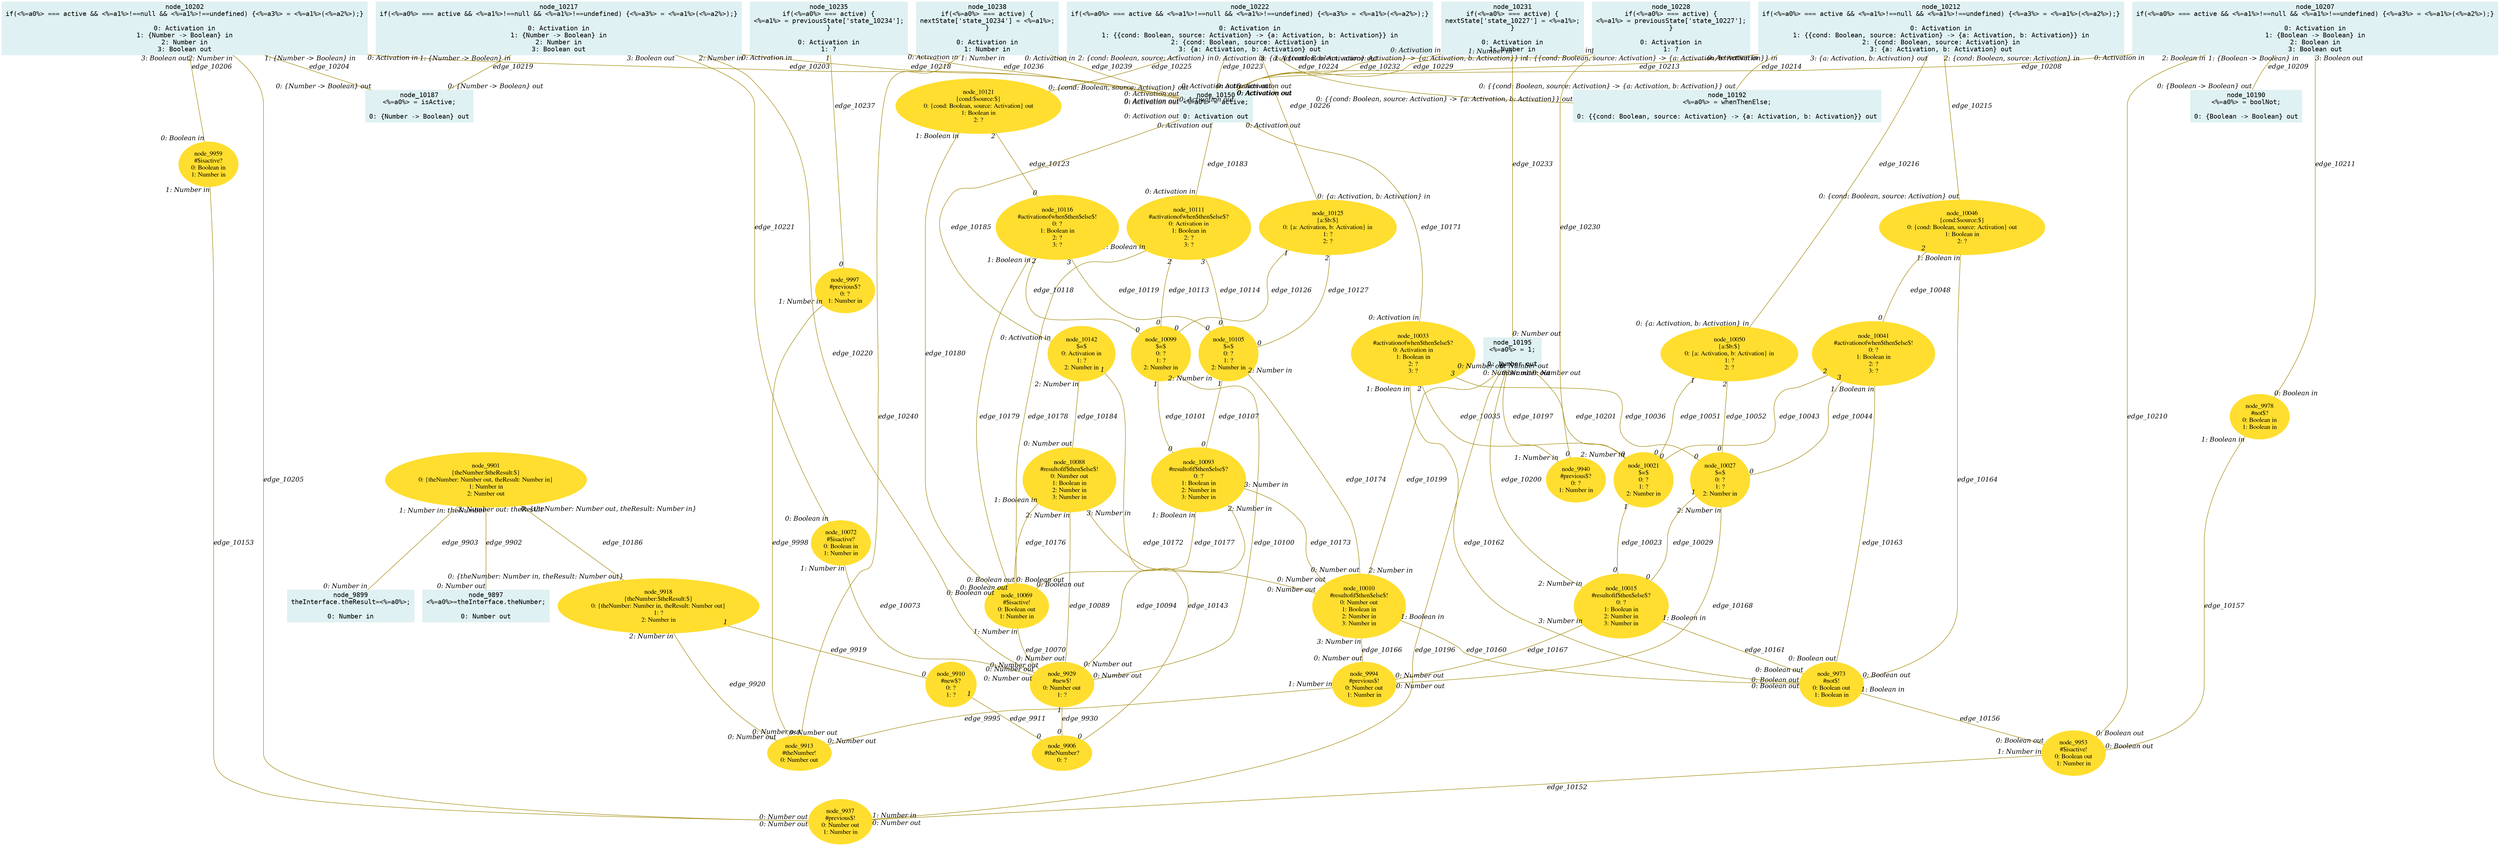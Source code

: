 digraph g{node_9897 [shape="box", style="filled", color="#dff1f2", fontname="Courier", label="node_9897
<%=a0%>=theInterface.theNumber;

0: Number out" ]
node_9899 [shape="box", style="filled", color="#dff1f2", fontname="Courier", label="node_9899
theInterface.theResult=<%=a0%>;

0: Number in" ]
node_9901 [shape="ellipse", style="filled", color="#ffde2f", fontname="Times", label="node_9901
{theNumber:$theResult:$}
0: {theNumber: Number out, theResult: Number in}
1: Number in
2: Number out" ]
node_9906 [shape="ellipse", style="filled", color="#ffde2f", fontname="Times", label="node_9906
#theNumber?
0: ?" ]
node_9910 [shape="ellipse", style="filled", color="#ffde2f", fontname="Times", label="node_9910
#new$?
0: ?
1: ?" ]
node_9913 [shape="ellipse", style="filled", color="#ffde2f", fontname="Times", label="node_9913
#theNumber!
0: Number out" ]
node_9918 [shape="ellipse", style="filled", color="#ffde2f", fontname="Times", label="node_9918
{theNumber:$theResult:$}
0: {theNumber: Number in, theResult: Number out}
1: ?
2: Number in" ]
node_9929 [shape="ellipse", style="filled", color="#ffde2f", fontname="Times", label="node_9929
#new$!
0: Number out
1: ?" ]
node_9937 [shape="ellipse", style="filled", color="#ffde2f", fontname="Times", label="node_9937
#previous$!
0: Number out
1: Number in" ]
node_9940 [shape="ellipse", style="filled", color="#ffde2f", fontname="Times", label="node_9940
#previous$?
0: ?
1: Number in" ]
node_9953 [shape="ellipse", style="filled", color="#ffde2f", fontname="Times", label="node_9953
#$isactive!
0: Boolean out
1: Number in" ]
node_9959 [shape="ellipse", style="filled", color="#ffde2f", fontname="Times", label="node_9959
#$isactive?
0: Boolean in
1: Number in" ]
node_9973 [shape="ellipse", style="filled", color="#ffde2f", fontname="Times", label="node_9973
#not$!
0: Boolean out
1: Boolean in" ]
node_9978 [shape="ellipse", style="filled", color="#ffde2f", fontname="Times", label="node_9978
#not$?
0: Boolean in
1: Boolean in" ]
node_9994 [shape="ellipse", style="filled", color="#ffde2f", fontname="Times", label="node_9994
#previous$!
0: Number out
1: Number in" ]
node_9997 [shape="ellipse", style="filled", color="#ffde2f", fontname="Times", label="node_9997
#previous$?
0: ?
1: Number in" ]
node_10010 [shape="ellipse", style="filled", color="#ffde2f", fontname="Times", label="node_10010
#resultofif$then$else$!
0: Number out
1: Boolean in
2: Number in
3: Number in" ]
node_10015 [shape="ellipse", style="filled", color="#ffde2f", fontname="Times", label="node_10015
#resultofif$then$else$?
0: ?
1: Boolean in
2: Number in
3: Number in" ]
node_10021 [shape="ellipse", style="filled", color="#ffde2f", fontname="Times", label="node_10021
$=$
0: ?
1: ?
2: Number in" ]
node_10027 [shape="ellipse", style="filled", color="#ffde2f", fontname="Times", label="node_10027
$=$
0: ?
1: ?
2: Number in" ]
node_10033 [shape="ellipse", style="filled", color="#ffde2f", fontname="Times", label="node_10033
#activationofwhen$then$else$?
0: Activation in
1: Boolean in
2: ?
3: ?" ]
node_10041 [shape="ellipse", style="filled", color="#ffde2f", fontname="Times", label="node_10041
#activationofwhen$then$else$!
0: ?
1: Boolean in
2: ?
3: ?" ]
node_10046 [shape="ellipse", style="filled", color="#ffde2f", fontname="Times", label="node_10046
{cond:$source:$}
0: {cond: Boolean, source: Activation} out
1: Boolean in
2: ?" ]
node_10050 [shape="ellipse", style="filled", color="#ffde2f", fontname="Times", label="node_10050
{a:$b:$}
0: {a: Activation, b: Activation} in
1: ?
2: ?" ]
node_10069 [shape="ellipse", style="filled", color="#ffde2f", fontname="Times", label="node_10069
#$isactive!
0: Boolean out
1: Number in" ]
node_10072 [shape="ellipse", style="filled", color="#ffde2f", fontname="Times", label="node_10072
#$isactive?
0: Boolean in
1: Number in" ]
node_10088 [shape="ellipse", style="filled", color="#ffde2f", fontname="Times", label="node_10088
#resultofif$then$else$!
0: Number out
1: Boolean in
2: Number in
3: Number in" ]
node_10093 [shape="ellipse", style="filled", color="#ffde2f", fontname="Times", label="node_10093
#resultofif$then$else$?
0: ?
1: Boolean in
2: Number in
3: Number in" ]
node_10099 [shape="ellipse", style="filled", color="#ffde2f", fontname="Times", label="node_10099
$=$
0: ?
1: ?
2: Number in" ]
node_10105 [shape="ellipse", style="filled", color="#ffde2f", fontname="Times", label="node_10105
$=$
0: ?
1: ?
2: Number in" ]
node_10111 [shape="ellipse", style="filled", color="#ffde2f", fontname="Times", label="node_10111
#activationofwhen$then$else$?
0: Activation in
1: Boolean in
2: ?
3: ?" ]
node_10116 [shape="ellipse", style="filled", color="#ffde2f", fontname="Times", label="node_10116
#activationofwhen$then$else$!
0: ?
1: Boolean in
2: ?
3: ?" ]
node_10121 [shape="ellipse", style="filled", color="#ffde2f", fontname="Times", label="node_10121
{cond:$source:$}
0: {cond: Boolean, source: Activation} out
1: Boolean in
2: ?" ]
node_10125 [shape="ellipse", style="filled", color="#ffde2f", fontname="Times", label="node_10125
{a:$b:$}
0: {a: Activation, b: Activation} in
1: ?
2: ?" ]
node_10142 [shape="ellipse", style="filled", color="#ffde2f", fontname="Times", label="node_10142
$=$
0: Activation in
1: ?
2: Number in" ]
node_10150 [shape="box", style="filled", color="#dff1f2", fontname="Courier", label="node_10150
<%=a0%> = active;

0: Activation out" ]
node_10187 [shape="box", style="filled", color="#dff1f2", fontname="Courier", label="node_10187
<%=a0%> = isActive;

0: {Number -> Boolean} out" ]
node_10190 [shape="box", style="filled", color="#dff1f2", fontname="Courier", label="node_10190
<%=a0%> = boolNot;

0: {Boolean -> Boolean} out" ]
node_10192 [shape="box", style="filled", color="#dff1f2", fontname="Courier", label="node_10192
<%=a0%> = whenThenElse;

0: {{cond: Boolean, source: Activation} -> {a: Activation, b: Activation}} out" ]
node_10195 [shape="box", style="filled", color="#dff1f2", fontname="Courier", label="node_10195
<%=a0%> = 1;

0: Number out" ]
node_10202 [shape="box", style="filled", color="#dff1f2", fontname="Courier", label="node_10202
if(<%=a0%> === active && <%=a1%>!==null && <%=a1%>!==undefined) {<%=a3%> = <%=a1%>(<%=a2%>);}

0: Activation in
1: {Number -> Boolean} in
2: Number in
3: Boolean out" ]
node_10207 [shape="box", style="filled", color="#dff1f2", fontname="Courier", label="node_10207
if(<%=a0%> === active && <%=a1%>!==null && <%=a1%>!==undefined) {<%=a3%> = <%=a1%>(<%=a2%>);}

0: Activation in
1: {Boolean -> Boolean} in
2: Boolean in
3: Boolean out" ]
node_10212 [shape="box", style="filled", color="#dff1f2", fontname="Courier", label="node_10212
if(<%=a0%> === active && <%=a1%>!==null && <%=a1%>!==undefined) {<%=a3%> = <%=a1%>(<%=a2%>);}

0: Activation in
1: {{cond: Boolean, source: Activation} -> {a: Activation, b: Activation}} in
2: {cond: Boolean, source: Activation} in
3: {a: Activation, b: Activation} out" ]
node_10217 [shape="box", style="filled", color="#dff1f2", fontname="Courier", label="node_10217
if(<%=a0%> === active && <%=a1%>!==null && <%=a1%>!==undefined) {<%=a3%> = <%=a1%>(<%=a2%>);}

0: Activation in
1: {Number -> Boolean} in
2: Number in
3: Boolean out" ]
node_10222 [shape="box", style="filled", color="#dff1f2", fontname="Courier", label="node_10222
if(<%=a0%> === active && <%=a1%>!==null && <%=a1%>!==undefined) {<%=a3%> = <%=a1%>(<%=a2%>);}

0: Activation in
1: {{cond: Boolean, source: Activation} -> {a: Activation, b: Activation}} in
2: {cond: Boolean, source: Activation} in
3: {a: Activation, b: Activation} out" ]
node_10228 [shape="box", style="filled", color="#dff1f2", fontname="Courier", label="node_10228
if(<%=a0%> === active) {
<%=a1%> = previousState['state_10227'];
}

0: Activation in
1: ?" ]
node_10231 [shape="box", style="filled", color="#dff1f2", fontname="Courier", label="node_10231
if(<%=a0%> === active) {
nextState['state_10227'] = <%=a1%>;
}

0: Activation in
1: Number in" ]
node_10235 [shape="box", style="filled", color="#dff1f2", fontname="Courier", label="node_10235
if(<%=a0%> === active) {
<%=a1%> = previousState['state_10234'];
}

0: Activation in
1: ?" ]
node_10238 [shape="box", style="filled", color="#dff1f2", fontname="Courier", label="node_10238
if(<%=a0%> === active) {
nextState['state_10234'] = <%=a1%>;
}

0: Activation in
1: Number in" ]
node_9901 -> node_9897 [dir=none, arrowHead=none, fontname="Times-Italic", arrowsize=1, color="#9d8400", label="edge_9902",  headlabel="0: Number out", taillabel="1: Number in: theNumber" ]
node_9901 -> node_9899 [dir=none, arrowHead=none, fontname="Times-Italic", arrowsize=1, color="#9d8400", label="edge_9903",  headlabel="0: Number in", taillabel="2: Number out: theResult" ]
node_9910 -> node_9906 [dir=none, arrowHead=none, fontname="Times-Italic", arrowsize=1, color="#9d8400", label="edge_9911",  headlabel="0", taillabel="1" ]
node_9918 -> node_9910 [dir=none, arrowHead=none, fontname="Times-Italic", arrowsize=1, color="#9d8400", label="edge_9919",  headlabel="0", taillabel="1" ]
node_9918 -> node_9913 [dir=none, arrowHead=none, fontname="Times-Italic", arrowsize=1, color="#9d8400", label="edge_9920",  headlabel="0: Number out", taillabel="2: Number in" ]
node_9929 -> node_9906 [dir=none, arrowHead=none, fontname="Times-Italic", arrowsize=1, color="#9d8400", label="edge_9930",  headlabel="0", taillabel="1" ]
node_9994 -> node_9913 [dir=none, arrowHead=none, fontname="Times-Italic", arrowsize=1, color="#9d8400", label="edge_9995",  headlabel="0: Number out", taillabel="1: Number in" ]
node_9997 -> node_9913 [dir=none, arrowHead=none, fontname="Times-Italic", arrowsize=1, color="#9d8400", label="edge_9998",  headlabel="0: Number out", taillabel="1: Number in" ]
node_10021 -> node_10015 [dir=none, arrowHead=none, fontname="Times-Italic", arrowsize=1, color="#9d8400", label="edge_10023",  headlabel="0", taillabel="1" ]
node_10027 -> node_10015 [dir=none, arrowHead=none, fontname="Times-Italic", arrowsize=1, color="#9d8400", label="edge_10029",  headlabel="0", taillabel="1" ]
node_10033 -> node_10021 [dir=none, arrowHead=none, fontname="Times-Italic", arrowsize=1, color="#9d8400", label="edge_10035",  headlabel="0", taillabel="2" ]
node_10033 -> node_10027 [dir=none, arrowHead=none, fontname="Times-Italic", arrowsize=1, color="#9d8400", label="edge_10036",  headlabel="0", taillabel="3" ]
node_10041 -> node_10021 [dir=none, arrowHead=none, fontname="Times-Italic", arrowsize=1, color="#9d8400", label="edge_10043",  headlabel="0", taillabel="2" ]
node_10041 -> node_10027 [dir=none, arrowHead=none, fontname="Times-Italic", arrowsize=1, color="#9d8400", label="edge_10044",  headlabel="0", taillabel="3" ]
node_10046 -> node_10041 [dir=none, arrowHead=none, fontname="Times-Italic", arrowsize=1, color="#9d8400", label="edge_10048",  headlabel="0", taillabel="2" ]
node_10050 -> node_10021 [dir=none, arrowHead=none, fontname="Times-Italic", arrowsize=1, color="#9d8400", label="edge_10051",  headlabel="0", taillabel="1" ]
node_10050 -> node_10027 [dir=none, arrowHead=none, fontname="Times-Italic", arrowsize=1, color="#9d8400", label="edge_10052",  headlabel="0", taillabel="2" ]
node_10069 -> node_9929 [dir=none, arrowHead=none, fontname="Times-Italic", arrowsize=1, color="#9d8400", label="edge_10070",  headlabel="0: Number out", taillabel="1: Number in" ]
node_10072 -> node_9929 [dir=none, arrowHead=none, fontname="Times-Italic", arrowsize=1, color="#9d8400", label="edge_10073",  headlabel="0: Number out", taillabel="1: Number in" ]
node_10088 -> node_9929 [dir=none, arrowHead=none, fontname="Times-Italic", arrowsize=1, color="#9d8400", label="edge_10089",  headlabel="0: Number out", taillabel="2: Number in" ]
node_10093 -> node_9929 [dir=none, arrowHead=none, fontname="Times-Italic", arrowsize=1, color="#9d8400", label="edge_10094",  headlabel="0: Number out", taillabel="2: Number in" ]
node_10099 -> node_9929 [dir=none, arrowHead=none, fontname="Times-Italic", arrowsize=1, color="#9d8400", label="edge_10100",  headlabel="0: Number out", taillabel="2: Number in" ]
node_10099 -> node_10093 [dir=none, arrowHead=none, fontname="Times-Italic", arrowsize=1, color="#9d8400", label="edge_10101",  headlabel="0", taillabel="1" ]
node_10105 -> node_10093 [dir=none, arrowHead=none, fontname="Times-Italic", arrowsize=1, color="#9d8400", label="edge_10107",  headlabel="0", taillabel="1" ]
node_10111 -> node_10099 [dir=none, arrowHead=none, fontname="Times-Italic", arrowsize=1, color="#9d8400", label="edge_10113",  headlabel="0", taillabel="2" ]
node_10111 -> node_10105 [dir=none, arrowHead=none, fontname="Times-Italic", arrowsize=1, color="#9d8400", label="edge_10114",  headlabel="0", taillabel="3" ]
node_10116 -> node_10099 [dir=none, arrowHead=none, fontname="Times-Italic", arrowsize=1, color="#9d8400", label="edge_10118",  headlabel="0", taillabel="2" ]
node_10116 -> node_10105 [dir=none, arrowHead=none, fontname="Times-Italic", arrowsize=1, color="#9d8400", label="edge_10119",  headlabel="0", taillabel="3" ]
node_10121 -> node_10116 [dir=none, arrowHead=none, fontname="Times-Italic", arrowsize=1, color="#9d8400", label="edge_10123",  headlabel="0", taillabel="2" ]
node_10125 -> node_10099 [dir=none, arrowHead=none, fontname="Times-Italic", arrowsize=1, color="#9d8400", label="edge_10126",  headlabel="0", taillabel="1" ]
node_10125 -> node_10105 [dir=none, arrowHead=none, fontname="Times-Italic", arrowsize=1, color="#9d8400", label="edge_10127",  headlabel="0", taillabel="2" ]
node_10142 -> node_9906 [dir=none, arrowHead=none, fontname="Times-Italic", arrowsize=1, color="#9d8400", label="edge_10143",  headlabel="0", taillabel="1" ]
node_9953 -> node_9937 [dir=none, arrowHead=none, fontname="Times-Italic", arrowsize=1, color="#9d8400", label="edge_10152",  headlabel="0: Number out", taillabel="1: Number in" ]
node_9959 -> node_9937 [dir=none, arrowHead=none, fontname="Times-Italic", arrowsize=1, color="#9d8400", label="edge_10153",  headlabel="0: Number out", taillabel="1: Number in" ]
node_9973 -> node_9953 [dir=none, arrowHead=none, fontname="Times-Italic", arrowsize=1, color="#9d8400", label="edge_10156",  headlabel="0: Boolean out", taillabel="1: Boolean in" ]
node_9978 -> node_9953 [dir=none, arrowHead=none, fontname="Times-Italic", arrowsize=1, color="#9d8400", label="edge_10157",  headlabel="0: Boolean out", taillabel="1: Boolean in" ]
node_10010 -> node_9973 [dir=none, arrowHead=none, fontname="Times-Italic", arrowsize=1, color="#9d8400", label="edge_10160",  headlabel="0: Boolean out", taillabel="1: Boolean in" ]
node_10015 -> node_9973 [dir=none, arrowHead=none, fontname="Times-Italic", arrowsize=1, color="#9d8400", label="edge_10161",  headlabel="0: Boolean out", taillabel="1: Boolean in" ]
node_10033 -> node_9973 [dir=none, arrowHead=none, fontname="Times-Italic", arrowsize=1, color="#9d8400", label="edge_10162",  headlabel="0: Boolean out", taillabel="1: Boolean in" ]
node_10041 -> node_9973 [dir=none, arrowHead=none, fontname="Times-Italic", arrowsize=1, color="#9d8400", label="edge_10163",  headlabel="0: Boolean out", taillabel="1: Boolean in" ]
node_10046 -> node_9973 [dir=none, arrowHead=none, fontname="Times-Italic", arrowsize=1, color="#9d8400", label="edge_10164",  headlabel="0: Boolean out", taillabel="1: Boolean in" ]
node_10010 -> node_9994 [dir=none, arrowHead=none, fontname="Times-Italic", arrowsize=1, color="#9d8400", label="edge_10166",  headlabel="0: Number out", taillabel="3: Number in" ]
node_10015 -> node_9994 [dir=none, arrowHead=none, fontname="Times-Italic", arrowsize=1, color="#9d8400", label="edge_10167",  headlabel="0: Number out", taillabel="3: Number in" ]
node_10027 -> node_9994 [dir=none, arrowHead=none, fontname="Times-Italic", arrowsize=1, color="#9d8400", label="edge_10168",  headlabel="0: Number out", taillabel="2: Number in" ]
node_10150 -> node_10033 [dir=none, arrowHead=none, fontname="Times-Italic", arrowsize=1, color="#9d8400", label="edge_10171",  headlabel="0: Activation in", taillabel="0: Activation out" ]
node_10088 -> node_10010 [dir=none, arrowHead=none, fontname="Times-Italic", arrowsize=1, color="#9d8400", label="edge_10172",  headlabel="0: Number out", taillabel="3: Number in" ]
node_10093 -> node_10010 [dir=none, arrowHead=none, fontname="Times-Italic", arrowsize=1, color="#9d8400", label="edge_10173",  headlabel="0: Number out", taillabel="3: Number in" ]
node_10105 -> node_10010 [dir=none, arrowHead=none, fontname="Times-Italic", arrowsize=1, color="#9d8400", label="edge_10174",  headlabel="0: Number out", taillabel="2: Number in" ]
node_10088 -> node_10069 [dir=none, arrowHead=none, fontname="Times-Italic", arrowsize=1, color="#9d8400", label="edge_10176",  headlabel="0: Boolean out", taillabel="1: Boolean in" ]
node_10093 -> node_10069 [dir=none, arrowHead=none, fontname="Times-Italic", arrowsize=1, color="#9d8400", label="edge_10177",  headlabel="0: Boolean out", taillabel="1: Boolean in" ]
node_10111 -> node_10069 [dir=none, arrowHead=none, fontname="Times-Italic", arrowsize=1, color="#9d8400", label="edge_10178",  headlabel="0: Boolean out", taillabel="1: Boolean in" ]
node_10116 -> node_10069 [dir=none, arrowHead=none, fontname="Times-Italic", arrowsize=1, color="#9d8400", label="edge_10179",  headlabel="0: Boolean out", taillabel="1: Boolean in" ]
node_10121 -> node_10069 [dir=none, arrowHead=none, fontname="Times-Italic", arrowsize=1, color="#9d8400", label="edge_10180",  headlabel="0: Boolean out", taillabel="1: Boolean in" ]
node_10150 -> node_10111 [dir=none, arrowHead=none, fontname="Times-Italic", arrowsize=1, color="#9d8400", label="edge_10183",  headlabel="0: Activation in", taillabel="0: Activation out" ]
node_10142 -> node_10088 [dir=none, arrowHead=none, fontname="Times-Italic", arrowsize=1, color="#9d8400", label="edge_10184",  headlabel="0: Number out", taillabel="2: Number in" ]
node_10150 -> node_10142 [dir=none, arrowHead=none, fontname="Times-Italic", arrowsize=1, color="#9d8400", label="edge_10185",  headlabel="0: Activation in", taillabel="0: Activation out" ]
node_9901 -> node_9918 [dir=none, arrowHead=none, fontname="Times-Italic", arrowsize=1, color="#9d8400", label="edge_10186",  headlabel="0: {theNumber: Number in, theResult: Number out}", taillabel="0: {theNumber: Number out, theResult: Number in}" ]
node_10195 -> node_9937 [dir=none, arrowHead=none, fontname="Times-Italic", arrowsize=1, color="#9d8400", label="edge_10196",  headlabel="1: Number in", taillabel="0: Number out" ]
node_10195 -> node_9940 [dir=none, arrowHead=none, fontname="Times-Italic", arrowsize=1, color="#9d8400", label="edge_10197",  headlabel="1: Number in", taillabel="0: Number out" ]
node_10195 -> node_10010 [dir=none, arrowHead=none, fontname="Times-Italic", arrowsize=1, color="#9d8400", label="edge_10199",  headlabel="2: Number in", taillabel="0: Number out" ]
node_10195 -> node_10015 [dir=none, arrowHead=none, fontname="Times-Italic", arrowsize=1, color="#9d8400", label="edge_10200",  headlabel="2: Number in", taillabel="0: Number out" ]
node_10195 -> node_10021 [dir=none, arrowHead=none, fontname="Times-Italic", arrowsize=1, color="#9d8400", label="edge_10201",  headlabel="2: Number in", taillabel="0: Number out" ]
node_10202 -> node_10150 [dir=none, arrowHead=none, fontname="Times-Italic", arrowsize=1, color="#9d8400", label="edge_10203",  headlabel="0: Activation out", taillabel="0: Activation in" ]
node_10202 -> node_10187 [dir=none, arrowHead=none, fontname="Times-Italic", arrowsize=1, color="#9d8400", label="edge_10204",  headlabel="0: {Number -> Boolean} out", taillabel="1: {Number -> Boolean} in" ]
node_10202 -> node_9937 [dir=none, arrowHead=none, fontname="Times-Italic", arrowsize=1, color="#9d8400", label="edge_10205",  headlabel="0: Number out", taillabel="2: Number in" ]
node_10202 -> node_9959 [dir=none, arrowHead=none, fontname="Times-Italic", arrowsize=1, color="#9d8400", label="edge_10206",  headlabel="0: Boolean in", taillabel="3: Boolean out" ]
node_10207 -> node_10150 [dir=none, arrowHead=none, fontname="Times-Italic", arrowsize=1, color="#9d8400", label="edge_10208",  headlabel="0: Activation out", taillabel="0: Activation in" ]
node_10207 -> node_10190 [dir=none, arrowHead=none, fontname="Times-Italic", arrowsize=1, color="#9d8400", label="edge_10209",  headlabel="0: {Boolean -> Boolean} out", taillabel="1: {Boolean -> Boolean} in" ]
node_10207 -> node_9953 [dir=none, arrowHead=none, fontname="Times-Italic", arrowsize=1, color="#9d8400", label="edge_10210",  headlabel="0: Boolean out", taillabel="2: Boolean in" ]
node_10207 -> node_9978 [dir=none, arrowHead=none, fontname="Times-Italic", arrowsize=1, color="#9d8400", label="edge_10211",  headlabel="0: Boolean in", taillabel="3: Boolean out" ]
node_10212 -> node_10150 [dir=none, arrowHead=none, fontname="Times-Italic", arrowsize=1, color="#9d8400", label="edge_10213",  headlabel="0: Activation out", taillabel="0: Activation in" ]
node_10212 -> node_10192 [dir=none, arrowHead=none, fontname="Times-Italic", arrowsize=1, color="#9d8400", label="edge_10214",  headlabel="0: {{cond: Boolean, source: Activation} -> {a: Activation, b: Activation}} out", taillabel="1: {{cond: Boolean, source: Activation} -> {a: Activation, b: Activation}} in" ]
node_10212 -> node_10046 [dir=none, arrowHead=none, fontname="Times-Italic", arrowsize=1, color="#9d8400", label="edge_10215",  headlabel="0: {cond: Boolean, source: Activation} out", taillabel="2: {cond: Boolean, source: Activation} in" ]
node_10212 -> node_10050 [dir=none, arrowHead=none, fontname="Times-Italic", arrowsize=1, color="#9d8400", label="edge_10216",  headlabel="0: {a: Activation, b: Activation} in", taillabel="3: {a: Activation, b: Activation} out" ]
node_10217 -> node_10150 [dir=none, arrowHead=none, fontname="Times-Italic", arrowsize=1, color="#9d8400", label="edge_10218",  headlabel="0: Activation out", taillabel="0: Activation in" ]
node_10217 -> node_10187 [dir=none, arrowHead=none, fontname="Times-Italic", arrowsize=1, color="#9d8400", label="edge_10219",  headlabel="0: {Number -> Boolean} out", taillabel="1: {Number -> Boolean} in" ]
node_10217 -> node_9929 [dir=none, arrowHead=none, fontname="Times-Italic", arrowsize=1, color="#9d8400", label="edge_10220",  headlabel="0: Number out", taillabel="2: Number in" ]
node_10217 -> node_10072 [dir=none, arrowHead=none, fontname="Times-Italic", arrowsize=1, color="#9d8400", label="edge_10221",  headlabel="0: Boolean in", taillabel="3: Boolean out" ]
node_10222 -> node_10150 [dir=none, arrowHead=none, fontname="Times-Italic", arrowsize=1, color="#9d8400", label="edge_10223",  headlabel="0: Activation out", taillabel="0: Activation in" ]
node_10222 -> node_10192 [dir=none, arrowHead=none, fontname="Times-Italic", arrowsize=1, color="#9d8400", label="edge_10224",  headlabel="0: {{cond: Boolean, source: Activation} -> {a: Activation, b: Activation}} out", taillabel="1: {{cond: Boolean, source: Activation} -> {a: Activation, b: Activation}} in" ]
node_10222 -> node_10121 [dir=none, arrowHead=none, fontname="Times-Italic", arrowsize=1, color="#9d8400", label="edge_10225",  headlabel="0: {cond: Boolean, source: Activation} out", taillabel="2: {cond: Boolean, source: Activation} in" ]
node_10222 -> node_10125 [dir=none, arrowHead=none, fontname="Times-Italic", arrowsize=1, color="#9d8400", label="edge_10226",  headlabel="0: {a: Activation, b: Activation} in", taillabel="3: {a: Activation, b: Activation} out" ]
node_10228 -> node_10150 [dir=none, arrowHead=none, fontname="Times-Italic", arrowsize=1, color="#9d8400", label="edge_10229",  headlabel="0: Activation out", taillabel="0: Activation in" ]
node_10228 -> node_9940 [dir=none, arrowHead=none, fontname="Times-Italic", arrowsize=1, color="#9d8400", label="edge_10230",  headlabel="0", taillabel="1" ]
node_10231 -> node_10150 [dir=none, arrowHead=none, fontname="Times-Italic", arrowsize=1, color="#9d8400", label="edge_10232",  headlabel="0: Activation out", taillabel="0: Activation in" ]
node_10231 -> node_10195 [dir=none, arrowHead=none, fontname="Times-Italic", arrowsize=1, color="#9d8400", label="edge_10233",  headlabel="0: Number out", taillabel="1: Number in" ]
node_10235 -> node_10150 [dir=none, arrowHead=none, fontname="Times-Italic", arrowsize=1, color="#9d8400", label="edge_10236",  headlabel="0: Activation out", taillabel="0: Activation in" ]
node_10235 -> node_9997 [dir=none, arrowHead=none, fontname="Times-Italic", arrowsize=1, color="#9d8400", label="edge_10237",  headlabel="0", taillabel="1" ]
node_10238 -> node_10150 [dir=none, arrowHead=none, fontname="Times-Italic", arrowsize=1, color="#9d8400", label="edge_10239",  headlabel="0: Activation out", taillabel="0: Activation in" ]
node_10238 -> node_9913 [dir=none, arrowHead=none, fontname="Times-Italic", arrowsize=1, color="#9d8400", label="edge_10240",  headlabel="0: Number out", taillabel="1: Number in" ]
}